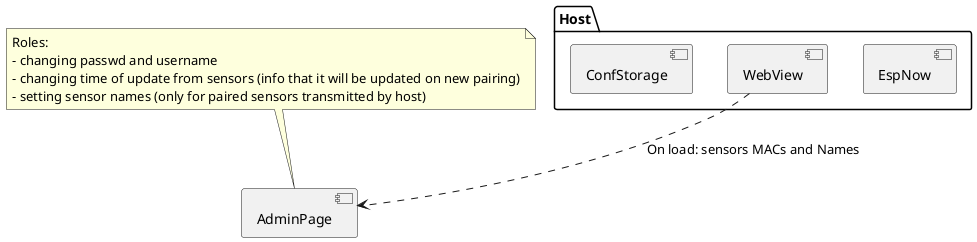 @startuml
[AdminPage]
note top of AdminPage
Roles:
- changing passwd and username
- changing time of update from sensors (info that it will be updated on new pairing)
- setting sensor names (only for paired sensors transmitted by host)
end note

package "Host" {
[EspNow]
[WebView]
[EspNow]
[ConfStorage] as ConfStorage
[WebView]..>[AdminPage]: On load: sensors MACs and Names
}

@enduml